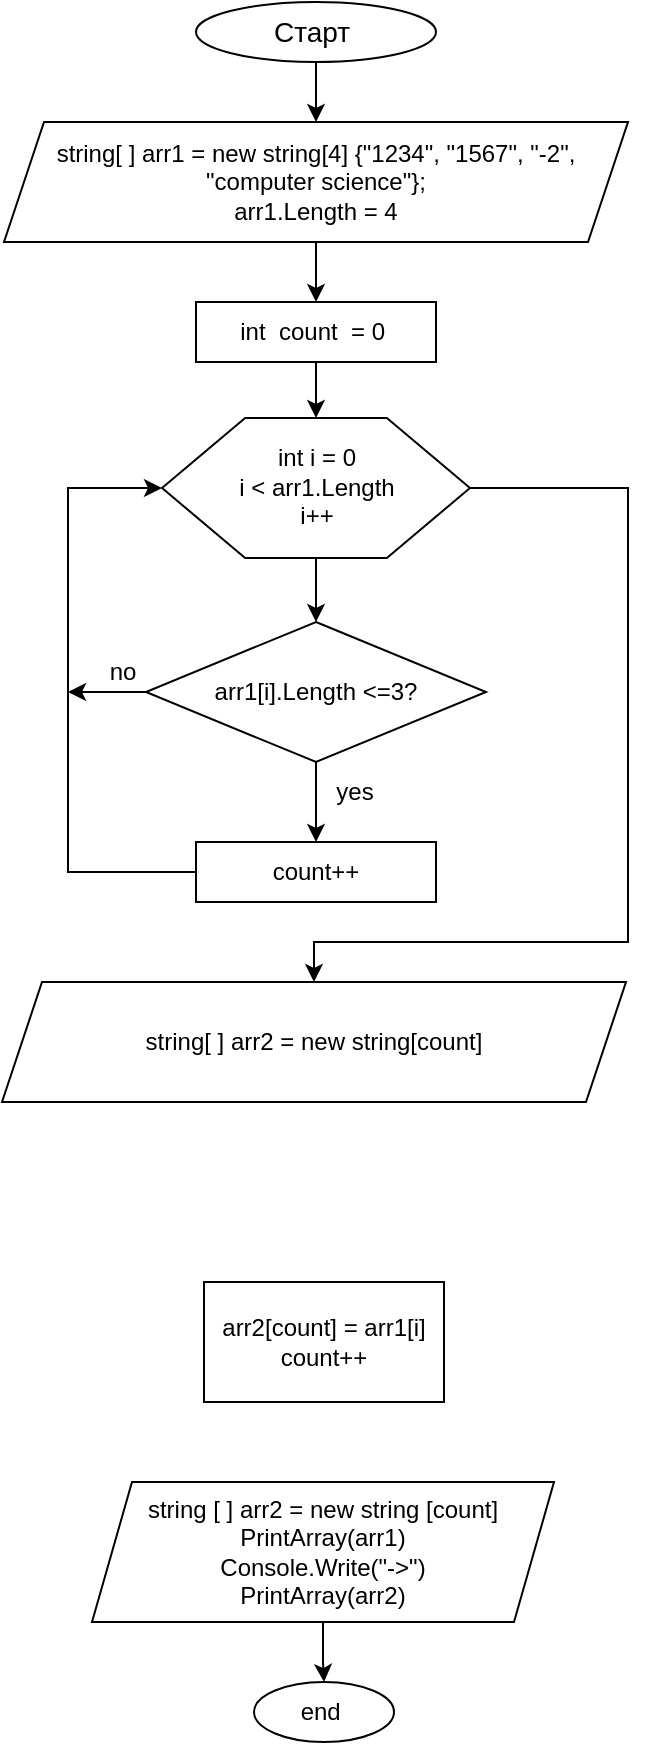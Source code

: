 <mxfile version="22.1.11" type="github">
  <diagram name="Страница — 1" id="rax0nqCCXje8anrDHx_O">
    <mxGraphModel dx="677" dy="780" grid="1" gridSize="10" guides="1" tooltips="1" connect="1" arrows="1" fold="1" page="1" pageScale="1" pageWidth="827" pageHeight="1169" math="0" shadow="0">
      <root>
        <mxCell id="0" />
        <mxCell id="1" parent="0" />
        <mxCell id="s2g8rnF0dsubIWjRQk4w-3" style="edgeStyle=orthogonalEdgeStyle;rounded=0;orthogonalLoop=1;jettySize=auto;html=1;" parent="1" source="s2g8rnF0dsubIWjRQk4w-1" edge="1">
          <mxGeometry relative="1" as="geometry">
            <mxPoint x="414" y="120" as="targetPoint" />
          </mxGeometry>
        </mxCell>
        <mxCell id="s2g8rnF0dsubIWjRQk4w-1" value="&lt;font style=&quot;font-size: 14px;&quot;&gt;Старт&amp;nbsp;&lt;/font&gt;" style="ellipse;whiteSpace=wrap;html=1;" parent="1" vertex="1">
          <mxGeometry x="354" y="60" width="120" height="30" as="geometry" />
        </mxCell>
        <mxCell id="s2g8rnF0dsubIWjRQk4w-8" style="edgeStyle=orthogonalEdgeStyle;rounded=0;orthogonalLoop=1;jettySize=auto;html=1;" parent="1" source="s2g8rnF0dsubIWjRQk4w-4" edge="1">
          <mxGeometry relative="1" as="geometry">
            <mxPoint x="414" y="210" as="targetPoint" />
          </mxGeometry>
        </mxCell>
        <mxCell id="s2g8rnF0dsubIWjRQk4w-4" value="string[ ] arr1 = new string[4] {&quot;1234&quot;, &quot;1567&quot;, &quot;-2&quot;, &quot;computer science&quot;};&lt;br&gt;arr1.Length = 4" style="shape=parallelogram;perimeter=parallelogramPerimeter;whiteSpace=wrap;html=1;fixedSize=1;" parent="1" vertex="1">
          <mxGeometry x="258" y="120" width="312" height="60" as="geometry" />
        </mxCell>
        <mxCell id="ZAJ8uFHf16EeZHrqNyMN-12" style="edgeStyle=orthogonalEdgeStyle;rounded=0;orthogonalLoop=1;jettySize=auto;html=1;" edge="1" parent="1" source="s2g8rnF0dsubIWjRQk4w-14">
          <mxGeometry relative="1" as="geometry">
            <mxPoint x="414" y="480" as="targetPoint" />
          </mxGeometry>
        </mxCell>
        <mxCell id="ZAJ8uFHf16EeZHrqNyMN-16" style="edgeStyle=orthogonalEdgeStyle;rounded=0;orthogonalLoop=1;jettySize=auto;html=1;" edge="1" parent="1" source="s2g8rnF0dsubIWjRQk4w-14">
          <mxGeometry relative="1" as="geometry">
            <mxPoint x="290" y="405" as="targetPoint" />
          </mxGeometry>
        </mxCell>
        <mxCell id="s2g8rnF0dsubIWjRQk4w-14" value="arr1[i].Length &amp;lt;=3?" style="rhombus;whiteSpace=wrap;html=1;" parent="1" vertex="1">
          <mxGeometry x="329" y="370" width="170" height="70" as="geometry" />
        </mxCell>
        <mxCell id="s2g8rnF0dsubIWjRQk4w-16" value="arr2[count] = arr1[i]&lt;br&gt;count++" style="rounded=0;whiteSpace=wrap;html=1;" parent="1" vertex="1">
          <mxGeometry x="358" y="700" width="120" height="60" as="geometry" />
        </mxCell>
        <mxCell id="s2g8rnF0dsubIWjRQk4w-17" value="yes" style="text;html=1;align=center;verticalAlign=middle;resizable=0;points=[];autosize=1;strokeColor=none;fillColor=none;" parent="1" vertex="1">
          <mxGeometry x="413" y="440" width="40" height="30" as="geometry" />
        </mxCell>
        <mxCell id="s2g8rnF0dsubIWjRQk4w-19" value="no" style="text;html=1;align=center;verticalAlign=middle;resizable=0;points=[];autosize=1;strokeColor=none;fillColor=none;" parent="1" vertex="1">
          <mxGeometry x="297" y="380" width="40" height="30" as="geometry" />
        </mxCell>
        <mxCell id="s2g8rnF0dsubIWjRQk4w-28" style="edgeStyle=orthogonalEdgeStyle;rounded=0;orthogonalLoop=1;jettySize=auto;html=1;" parent="1" source="s2g8rnF0dsubIWjRQk4w-27" target="s2g8rnF0dsubIWjRQk4w-29" edge="1">
          <mxGeometry relative="1" as="geometry">
            <mxPoint x="417.5" y="900" as="targetPoint" />
          </mxGeometry>
        </mxCell>
        <mxCell id="s2g8rnF0dsubIWjRQk4w-27" value="string [ ] arr2 = new string [count]&lt;br&gt;PrintArray(arr1)&lt;br&gt;Console.Write(&quot;-&amp;gt;&quot;)&lt;br&gt;PrintArray(arr2)" style="shape=parallelogram;perimeter=parallelogramPerimeter;whiteSpace=wrap;html=1;fixedSize=1;" parent="1" vertex="1">
          <mxGeometry x="302" y="800" width="231" height="70" as="geometry" />
        </mxCell>
        <mxCell id="s2g8rnF0dsubIWjRQk4w-29" value="end&amp;nbsp;" style="ellipse;whiteSpace=wrap;html=1;" parent="1" vertex="1">
          <mxGeometry x="383" y="900" width="70" height="30" as="geometry" />
        </mxCell>
        <mxCell id="ZAJ8uFHf16EeZHrqNyMN-9" style="edgeStyle=orthogonalEdgeStyle;rounded=0;orthogonalLoop=1;jettySize=auto;html=1;exitX=0.5;exitY=1;exitDx=0;exitDy=0;entryX=0.5;entryY=0;entryDx=0;entryDy=0;" edge="1" parent="1" source="ZAJ8uFHf16EeZHrqNyMN-4" target="ZAJ8uFHf16EeZHrqNyMN-3">
          <mxGeometry relative="1" as="geometry" />
        </mxCell>
        <mxCell id="ZAJ8uFHf16EeZHrqNyMN-4" value="int&amp;nbsp; count&amp;nbsp; = 0&amp;nbsp;" style="rounded=0;whiteSpace=wrap;html=1;" vertex="1" parent="1">
          <mxGeometry x="354" y="210" width="120" height="30" as="geometry" />
        </mxCell>
        <mxCell id="ZAJ8uFHf16EeZHrqNyMN-11" style="edgeStyle=orthogonalEdgeStyle;rounded=0;orthogonalLoop=1;jettySize=auto;html=1;" edge="1" parent="1" source="ZAJ8uFHf16EeZHrqNyMN-3">
          <mxGeometry relative="1" as="geometry">
            <mxPoint x="414" y="370" as="targetPoint" />
          </mxGeometry>
        </mxCell>
        <mxCell id="ZAJ8uFHf16EeZHrqNyMN-21" style="edgeStyle=orthogonalEdgeStyle;rounded=0;orthogonalLoop=1;jettySize=auto;html=1;entryX=0.5;entryY=0;entryDx=0;entryDy=0;" edge="1" parent="1" source="ZAJ8uFHf16EeZHrqNyMN-3" target="ZAJ8uFHf16EeZHrqNyMN-19">
          <mxGeometry relative="1" as="geometry">
            <Array as="points">
              <mxPoint x="570" y="303" />
              <mxPoint x="570" y="530" />
              <mxPoint x="413" y="530" />
            </Array>
          </mxGeometry>
        </mxCell>
        <mxCell id="ZAJ8uFHf16EeZHrqNyMN-3" value="" style="verticalLabelPosition=bottom;verticalAlign=top;html=1;shape=hexagon;perimeter=hexagonPerimeter2;arcSize=6;size=0.27;" vertex="1" parent="1">
          <mxGeometry x="337" y="268" width="154" height="70" as="geometry" />
        </mxCell>
        <mxCell id="s2g8rnF0dsubIWjRQk4w-12" value="&lt;br&gt;int i = 0&lt;br&gt;i &amp;lt; arr1.Length&lt;br&gt;i++" style="text;html=1;align=center;verticalAlign=middle;resizable=0;points=[];autosize=1;strokeColor=none;fillColor=none;" parent="1" vertex="1">
          <mxGeometry x="364" y="260" width="100" height="70" as="geometry" />
        </mxCell>
        <mxCell id="ZAJ8uFHf16EeZHrqNyMN-15" style="edgeStyle=orthogonalEdgeStyle;rounded=0;orthogonalLoop=1;jettySize=auto;html=1;entryX=0;entryY=0.5;entryDx=0;entryDy=0;" edge="1" parent="1" source="ZAJ8uFHf16EeZHrqNyMN-13" target="ZAJ8uFHf16EeZHrqNyMN-3">
          <mxGeometry relative="1" as="geometry">
            <Array as="points">
              <mxPoint x="290" y="495" />
              <mxPoint x="290" y="303" />
            </Array>
          </mxGeometry>
        </mxCell>
        <mxCell id="ZAJ8uFHf16EeZHrqNyMN-13" value="count++" style="rounded=0;whiteSpace=wrap;html=1;" vertex="1" parent="1">
          <mxGeometry x="354" y="480" width="120" height="30" as="geometry" />
        </mxCell>
        <mxCell id="ZAJ8uFHf16EeZHrqNyMN-19" value="string[ ] arr2 = new string[count]" style="shape=parallelogram;perimeter=parallelogramPerimeter;whiteSpace=wrap;html=1;fixedSize=1;" vertex="1" parent="1">
          <mxGeometry x="257" y="550" width="312" height="60" as="geometry" />
        </mxCell>
      </root>
    </mxGraphModel>
  </diagram>
</mxfile>
